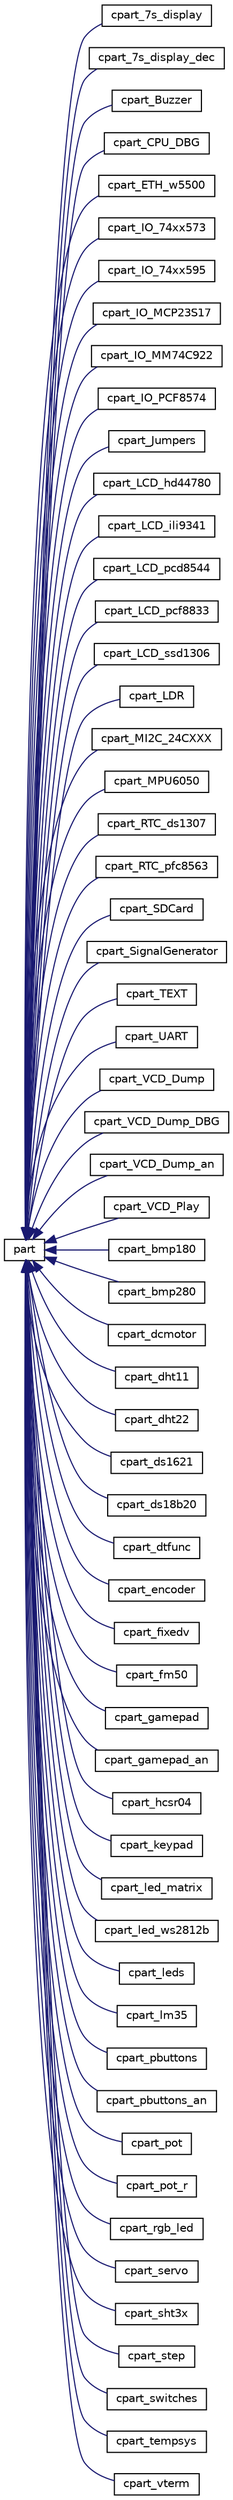 digraph "Graphical Class Hierarchy"
{
 // LATEX_PDF_SIZE
  edge [fontname="Helvetica",fontsize="10",labelfontname="Helvetica",labelfontsize="10"];
  node [fontname="Helvetica",fontsize="10",shape=record];
  rankdir="LR";
  Node0 [label="part",height=0.2,width=0.4,color="black", fillcolor="white", style="filled",URL="$classpart.html",tooltip="PART class."];
  Node0 -> Node1 [dir="back",color="midnightblue",fontsize="10",style="solid",fontname="Helvetica"];
  Node1 [label="cpart_7s_display",height=0.2,width=0.4,color="black", fillcolor="white", style="filled",URL="$classcpart__7s__display.html",tooltip=" "];
  Node0 -> Node2 [dir="back",color="midnightblue",fontsize="10",style="solid",fontname="Helvetica"];
  Node2 [label="cpart_7s_display_dec",height=0.2,width=0.4,color="black", fillcolor="white", style="filled",URL="$classcpart__7s__display__dec.html",tooltip=" "];
  Node0 -> Node3 [dir="back",color="midnightblue",fontsize="10",style="solid",fontname="Helvetica"];
  Node3 [label="cpart_Buzzer",height=0.2,width=0.4,color="black", fillcolor="white", style="filled",URL="$classcpart___buzzer.html",tooltip=" "];
  Node0 -> Node4 [dir="back",color="midnightblue",fontsize="10",style="solid",fontname="Helvetica"];
  Node4 [label="cpart_CPU_DBG",height=0.2,width=0.4,color="black", fillcolor="white", style="filled",URL="$classcpart___c_p_u___d_b_g.html",tooltip=" "];
  Node0 -> Node5 [dir="back",color="midnightblue",fontsize="10",style="solid",fontname="Helvetica"];
  Node5 [label="cpart_ETH_w5500",height=0.2,width=0.4,color="black", fillcolor="white", style="filled",URL="$classcpart___e_t_h__w5500.html",tooltip=" "];
  Node0 -> Node6 [dir="back",color="midnightblue",fontsize="10",style="solid",fontname="Helvetica"];
  Node6 [label="cpart_IO_74xx573",height=0.2,width=0.4,color="black", fillcolor="white", style="filled",URL="$classcpart___i_o__74xx573.html",tooltip=" "];
  Node0 -> Node7 [dir="back",color="midnightblue",fontsize="10",style="solid",fontname="Helvetica"];
  Node7 [label="cpart_IO_74xx595",height=0.2,width=0.4,color="black", fillcolor="white", style="filled",URL="$classcpart___i_o__74xx595.html",tooltip=" "];
  Node0 -> Node8 [dir="back",color="midnightblue",fontsize="10",style="solid",fontname="Helvetica"];
  Node8 [label="cpart_IO_MCP23S17",height=0.2,width=0.4,color="black", fillcolor="white", style="filled",URL="$classcpart___i_o___m_c_p23_s17.html",tooltip=" "];
  Node0 -> Node9 [dir="back",color="midnightblue",fontsize="10",style="solid",fontname="Helvetica"];
  Node9 [label="cpart_IO_MM74C922",height=0.2,width=0.4,color="black", fillcolor="white", style="filled",URL="$classcpart___i_o___m_m74_c922.html",tooltip=" "];
  Node0 -> Node10 [dir="back",color="midnightblue",fontsize="10",style="solid",fontname="Helvetica"];
  Node10 [label="cpart_IO_PCF8574",height=0.2,width=0.4,color="black", fillcolor="white", style="filled",URL="$classcpart___i_o___p_c_f8574.html",tooltip=" "];
  Node0 -> Node11 [dir="back",color="midnightblue",fontsize="10",style="solid",fontname="Helvetica"];
  Node11 [label="cpart_Jumpers",height=0.2,width=0.4,color="black", fillcolor="white", style="filled",URL="$classcpart___jumpers.html",tooltip=" "];
  Node0 -> Node12 [dir="back",color="midnightblue",fontsize="10",style="solid",fontname="Helvetica"];
  Node12 [label="cpart_LCD_hd44780",height=0.2,width=0.4,color="black", fillcolor="white", style="filled",URL="$classcpart___l_c_d__hd44780.html",tooltip=" "];
  Node0 -> Node13 [dir="back",color="midnightblue",fontsize="10",style="solid",fontname="Helvetica"];
  Node13 [label="cpart_LCD_ili9341",height=0.2,width=0.4,color="black", fillcolor="white", style="filled",URL="$classcpart___l_c_d__ili9341.html",tooltip=" "];
  Node0 -> Node14 [dir="back",color="midnightblue",fontsize="10",style="solid",fontname="Helvetica"];
  Node14 [label="cpart_LCD_pcd8544",height=0.2,width=0.4,color="black", fillcolor="white", style="filled",URL="$classcpart___l_c_d__pcd8544.html",tooltip=" "];
  Node0 -> Node15 [dir="back",color="midnightblue",fontsize="10",style="solid",fontname="Helvetica"];
  Node15 [label="cpart_LCD_pcf8833",height=0.2,width=0.4,color="black", fillcolor="white", style="filled",URL="$classcpart___l_c_d__pcf8833.html",tooltip=" "];
  Node0 -> Node16 [dir="back",color="midnightblue",fontsize="10",style="solid",fontname="Helvetica"];
  Node16 [label="cpart_LCD_ssd1306",height=0.2,width=0.4,color="black", fillcolor="white", style="filled",URL="$classcpart___l_c_d__ssd1306.html",tooltip=" "];
  Node0 -> Node17 [dir="back",color="midnightblue",fontsize="10",style="solid",fontname="Helvetica"];
  Node17 [label="cpart_LDR",height=0.2,width=0.4,color="black", fillcolor="white", style="filled",URL="$classcpart___l_d_r.html",tooltip=" "];
  Node0 -> Node18 [dir="back",color="midnightblue",fontsize="10",style="solid",fontname="Helvetica"];
  Node18 [label="cpart_MI2C_24CXXX",height=0.2,width=0.4,color="black", fillcolor="white", style="filled",URL="$classcpart___m_i2_c__24_c_x_x_x.html",tooltip=" "];
  Node0 -> Node19 [dir="back",color="midnightblue",fontsize="10",style="solid",fontname="Helvetica"];
  Node19 [label="cpart_MPU6050",height=0.2,width=0.4,color="black", fillcolor="white", style="filled",URL="$classcpart___m_p_u6050.html",tooltip=" "];
  Node0 -> Node20 [dir="back",color="midnightblue",fontsize="10",style="solid",fontname="Helvetica"];
  Node20 [label="cpart_RTC_ds1307",height=0.2,width=0.4,color="black", fillcolor="white", style="filled",URL="$classcpart___r_t_c__ds1307.html",tooltip=" "];
  Node0 -> Node21 [dir="back",color="midnightblue",fontsize="10",style="solid",fontname="Helvetica"];
  Node21 [label="cpart_RTC_pfc8563",height=0.2,width=0.4,color="black", fillcolor="white", style="filled",URL="$classcpart___r_t_c__pfc8563.html",tooltip=" "];
  Node0 -> Node22 [dir="back",color="midnightblue",fontsize="10",style="solid",fontname="Helvetica"];
  Node22 [label="cpart_SDCard",height=0.2,width=0.4,color="black", fillcolor="white", style="filled",URL="$classcpart___s_d_card.html",tooltip=" "];
  Node0 -> Node23 [dir="back",color="midnightblue",fontsize="10",style="solid",fontname="Helvetica"];
  Node23 [label="cpart_SignalGenerator",height=0.2,width=0.4,color="black", fillcolor="white", style="filled",URL="$classcpart___signal_generator.html",tooltip=" "];
  Node0 -> Node24 [dir="back",color="midnightblue",fontsize="10",style="solid",fontname="Helvetica"];
  Node24 [label="cpart_TEXT",height=0.2,width=0.4,color="black", fillcolor="white", style="filled",URL="$classcpart___t_e_x_t.html",tooltip=" "];
  Node0 -> Node25 [dir="back",color="midnightblue",fontsize="10",style="solid",fontname="Helvetica"];
  Node25 [label="cpart_UART",height=0.2,width=0.4,color="black", fillcolor="white", style="filled",URL="$classcpart___u_a_r_t.html",tooltip=" "];
  Node0 -> Node26 [dir="back",color="midnightblue",fontsize="10",style="solid",fontname="Helvetica"];
  Node26 [label="cpart_VCD_Dump",height=0.2,width=0.4,color="black", fillcolor="white", style="filled",URL="$classcpart___v_c_d___dump.html",tooltip=" "];
  Node0 -> Node27 [dir="back",color="midnightblue",fontsize="10",style="solid",fontname="Helvetica"];
  Node27 [label="cpart_VCD_Dump_DBG",height=0.2,width=0.4,color="black", fillcolor="white", style="filled",URL="$classcpart___v_c_d___dump___d_b_g.html",tooltip=" "];
  Node0 -> Node28 [dir="back",color="midnightblue",fontsize="10",style="solid",fontname="Helvetica"];
  Node28 [label="cpart_VCD_Dump_an",height=0.2,width=0.4,color="black", fillcolor="white", style="filled",URL="$classcpart___v_c_d___dump__an.html",tooltip=" "];
  Node0 -> Node29 [dir="back",color="midnightblue",fontsize="10",style="solid",fontname="Helvetica"];
  Node29 [label="cpart_VCD_Play",height=0.2,width=0.4,color="black", fillcolor="white", style="filled",URL="$classcpart___v_c_d___play.html",tooltip=" "];
  Node0 -> Node30 [dir="back",color="midnightblue",fontsize="10",style="solid",fontname="Helvetica"];
  Node30 [label="cpart_bmp180",height=0.2,width=0.4,color="black", fillcolor="white", style="filled",URL="$classcpart__bmp180.html",tooltip=" "];
  Node0 -> Node31 [dir="back",color="midnightblue",fontsize="10",style="solid",fontname="Helvetica"];
  Node31 [label="cpart_bmp280",height=0.2,width=0.4,color="black", fillcolor="white", style="filled",URL="$classcpart__bmp280.html",tooltip=" "];
  Node0 -> Node32 [dir="back",color="midnightblue",fontsize="10",style="solid",fontname="Helvetica"];
  Node32 [label="cpart_dcmotor",height=0.2,width=0.4,color="black", fillcolor="white", style="filled",URL="$classcpart__dcmotor.html",tooltip=" "];
  Node0 -> Node33 [dir="back",color="midnightblue",fontsize="10",style="solid",fontname="Helvetica"];
  Node33 [label="cpart_dht11",height=0.2,width=0.4,color="black", fillcolor="white", style="filled",URL="$classcpart__dht11.html",tooltip=" "];
  Node0 -> Node34 [dir="back",color="midnightblue",fontsize="10",style="solid",fontname="Helvetica"];
  Node34 [label="cpart_dht22",height=0.2,width=0.4,color="black", fillcolor="white", style="filled",URL="$classcpart__dht22.html",tooltip=" "];
  Node0 -> Node35 [dir="back",color="midnightblue",fontsize="10",style="solid",fontname="Helvetica"];
  Node35 [label="cpart_ds1621",height=0.2,width=0.4,color="black", fillcolor="white", style="filled",URL="$classcpart__ds1621.html",tooltip=" "];
  Node0 -> Node36 [dir="back",color="midnightblue",fontsize="10",style="solid",fontname="Helvetica"];
  Node36 [label="cpart_ds18b20",height=0.2,width=0.4,color="black", fillcolor="white", style="filled",URL="$classcpart__ds18b20.html",tooltip=" "];
  Node0 -> Node37 [dir="back",color="midnightblue",fontsize="10",style="solid",fontname="Helvetica"];
  Node37 [label="cpart_dtfunc",height=0.2,width=0.4,color="black", fillcolor="white", style="filled",URL="$classcpart__dtfunc.html",tooltip=" "];
  Node0 -> Node38 [dir="back",color="midnightblue",fontsize="10",style="solid",fontname="Helvetica"];
  Node38 [label="cpart_encoder",height=0.2,width=0.4,color="black", fillcolor="white", style="filled",URL="$classcpart__encoder.html",tooltip=" "];
  Node0 -> Node39 [dir="back",color="midnightblue",fontsize="10",style="solid",fontname="Helvetica"];
  Node39 [label="cpart_fixedv",height=0.2,width=0.4,color="black", fillcolor="white", style="filled",URL="$classcpart__fixedv.html",tooltip=" "];
  Node0 -> Node40 [dir="back",color="midnightblue",fontsize="10",style="solid",fontname="Helvetica"];
  Node40 [label="cpart_fm50",height=0.2,width=0.4,color="black", fillcolor="white", style="filled",URL="$classcpart__fm50.html",tooltip=" "];
  Node0 -> Node41 [dir="back",color="midnightblue",fontsize="10",style="solid",fontname="Helvetica"];
  Node41 [label="cpart_gamepad",height=0.2,width=0.4,color="black", fillcolor="white", style="filled",URL="$classcpart__gamepad.html",tooltip=" "];
  Node0 -> Node42 [dir="back",color="midnightblue",fontsize="10",style="solid",fontname="Helvetica"];
  Node42 [label="cpart_gamepad_an",height=0.2,width=0.4,color="black", fillcolor="white", style="filled",URL="$classcpart__gamepad__an.html",tooltip=" "];
  Node0 -> Node43 [dir="back",color="midnightblue",fontsize="10",style="solid",fontname="Helvetica"];
  Node43 [label="cpart_hcsr04",height=0.2,width=0.4,color="black", fillcolor="white", style="filled",URL="$classcpart__hcsr04.html",tooltip=" "];
  Node0 -> Node44 [dir="back",color="midnightblue",fontsize="10",style="solid",fontname="Helvetica"];
  Node44 [label="cpart_keypad",height=0.2,width=0.4,color="black", fillcolor="white", style="filled",URL="$classcpart__keypad.html",tooltip=" "];
  Node0 -> Node45 [dir="back",color="midnightblue",fontsize="10",style="solid",fontname="Helvetica"];
  Node45 [label="cpart_led_matrix",height=0.2,width=0.4,color="black", fillcolor="white", style="filled",URL="$classcpart__led__matrix.html",tooltip=" "];
  Node0 -> Node46 [dir="back",color="midnightblue",fontsize="10",style="solid",fontname="Helvetica"];
  Node46 [label="cpart_led_ws2812b",height=0.2,width=0.4,color="black", fillcolor="white", style="filled",URL="$classcpart__led__ws2812b.html",tooltip=" "];
  Node0 -> Node47 [dir="back",color="midnightblue",fontsize="10",style="solid",fontname="Helvetica"];
  Node47 [label="cpart_leds",height=0.2,width=0.4,color="black", fillcolor="white", style="filled",URL="$classcpart__leds.html",tooltip=" "];
  Node0 -> Node48 [dir="back",color="midnightblue",fontsize="10",style="solid",fontname="Helvetica"];
  Node48 [label="cpart_lm35",height=0.2,width=0.4,color="black", fillcolor="white", style="filled",URL="$classcpart__lm35.html",tooltip=" "];
  Node0 -> Node49 [dir="back",color="midnightblue",fontsize="10",style="solid",fontname="Helvetica"];
  Node49 [label="cpart_pbuttons",height=0.2,width=0.4,color="black", fillcolor="white", style="filled",URL="$classcpart__pbuttons.html",tooltip=" "];
  Node0 -> Node50 [dir="back",color="midnightblue",fontsize="10",style="solid",fontname="Helvetica"];
  Node50 [label="cpart_pbuttons_an",height=0.2,width=0.4,color="black", fillcolor="white", style="filled",URL="$classcpart__pbuttons__an.html",tooltip=" "];
  Node0 -> Node51 [dir="back",color="midnightblue",fontsize="10",style="solid",fontname="Helvetica"];
  Node51 [label="cpart_pot",height=0.2,width=0.4,color="black", fillcolor="white", style="filled",URL="$classcpart__pot.html",tooltip=" "];
  Node0 -> Node52 [dir="back",color="midnightblue",fontsize="10",style="solid",fontname="Helvetica"];
  Node52 [label="cpart_pot_r",height=0.2,width=0.4,color="black", fillcolor="white", style="filled",URL="$classcpart__pot__r.html",tooltip=" "];
  Node0 -> Node53 [dir="back",color="midnightblue",fontsize="10",style="solid",fontname="Helvetica"];
  Node53 [label="cpart_rgb_led",height=0.2,width=0.4,color="black", fillcolor="white", style="filled",URL="$classcpart__rgb__led.html",tooltip=" "];
  Node0 -> Node54 [dir="back",color="midnightblue",fontsize="10",style="solid",fontname="Helvetica"];
  Node54 [label="cpart_servo",height=0.2,width=0.4,color="black", fillcolor="white", style="filled",URL="$classcpart__servo.html",tooltip="servo motor part class"];
  Node0 -> Node55 [dir="back",color="midnightblue",fontsize="10",style="solid",fontname="Helvetica"];
  Node55 [label="cpart_sht3x",height=0.2,width=0.4,color="black", fillcolor="white", style="filled",URL="$classcpart__sht3x.html",tooltip=" "];
  Node0 -> Node56 [dir="back",color="midnightblue",fontsize="10",style="solid",fontname="Helvetica"];
  Node56 [label="cpart_step",height=0.2,width=0.4,color="black", fillcolor="white", style="filled",URL="$classcpart__step.html",tooltip=" "];
  Node0 -> Node57 [dir="back",color="midnightblue",fontsize="10",style="solid",fontname="Helvetica"];
  Node57 [label="cpart_switches",height=0.2,width=0.4,color="black", fillcolor="white", style="filled",URL="$classcpart__switches.html",tooltip=" "];
  Node0 -> Node58 [dir="back",color="midnightblue",fontsize="10",style="solid",fontname="Helvetica"];
  Node58 [label="cpart_tempsys",height=0.2,width=0.4,color="black", fillcolor="white", style="filled",URL="$classcpart__tempsys.html",tooltip=" "];
  Node0 -> Node59 [dir="back",color="midnightblue",fontsize="10",style="solid",fontname="Helvetica"];
  Node59 [label="cpart_vterm",height=0.2,width=0.4,color="black", fillcolor="white", style="filled",URL="$classcpart__vterm.html",tooltip=" "];
}
